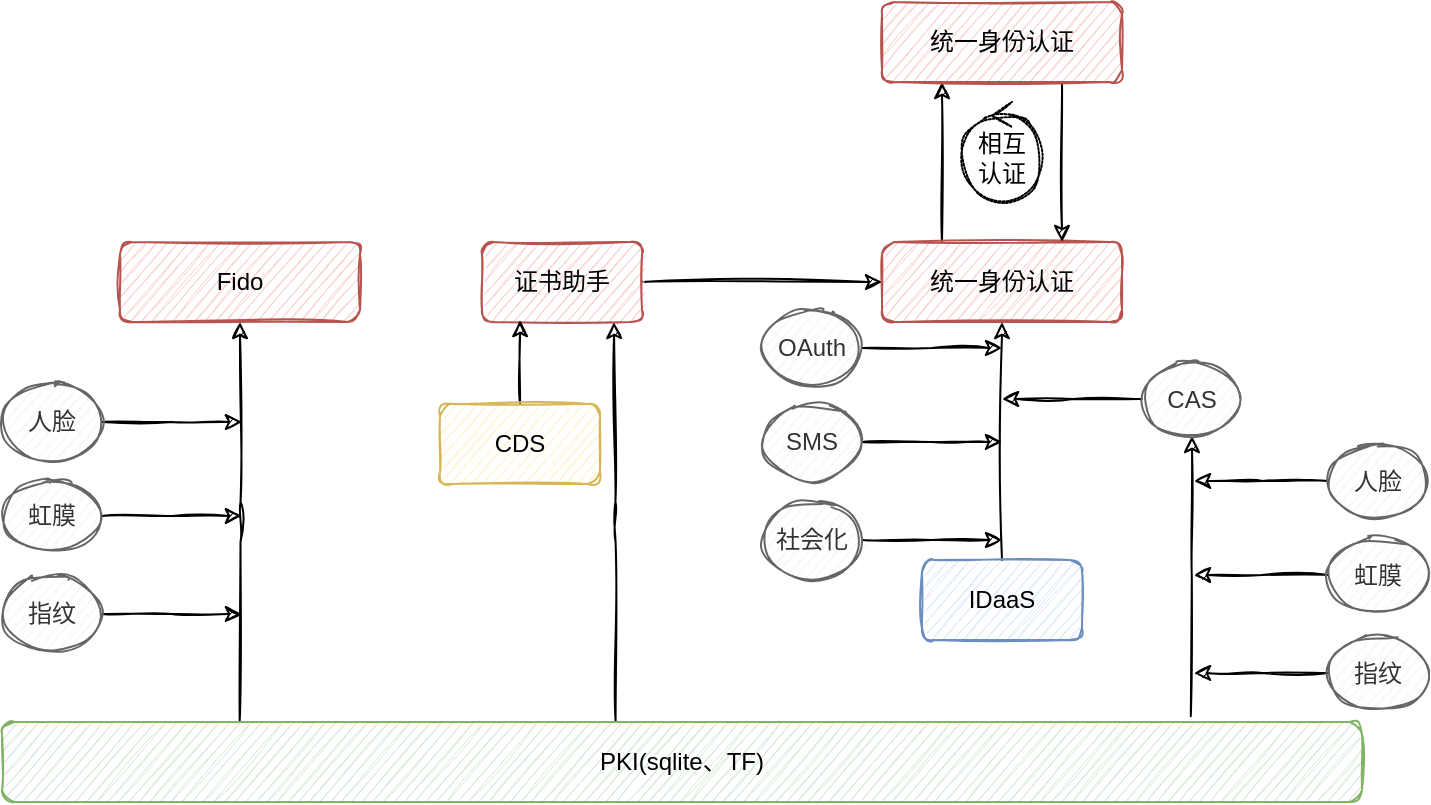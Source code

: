 <mxfile version="14.1.9" type="github">
  <diagram name="Page-1" id="197159a0-c6a4-9194-75a8-e4174976684c">
    <mxGraphModel dx="788" dy="456" grid="1" gridSize="10" guides="1" tooltips="1" connect="1" arrows="1" fold="1" page="1" pageScale="1.5" pageWidth="1169" pageHeight="826" background="none" math="0" shadow="0">
      <root>
        <mxCell id="0" style=";html=1;" />
        <mxCell id="1" style=";html=1;" parent="0" />
        <mxCell id="DUt0sESxxQH2__tYui9F-33" style="edgeStyle=orthogonalEdgeStyle;orthogonalLoop=1;jettySize=auto;html=1;entryX=0.25;entryY=1;entryDx=0;entryDy=0;exitX=0.25;exitY=0;exitDx=0;exitDy=0;sketch=1;" edge="1" parent="1" source="DUt0sESxxQH2__tYui9F-6" target="DUt0sESxxQH2__tYui9F-31">
          <mxGeometry relative="1" as="geometry" />
        </mxCell>
        <mxCell id="DUt0sESxxQH2__tYui9F-6" value="统一身份认证" style="whiteSpace=wrap;html=1;fillColor=#f8cecc;strokeColor=#b85450;verticalAlign=middle;rounded=1;sketch=1;" vertex="1" parent="1">
          <mxGeometry x="840" y="160" width="120" height="40" as="geometry" />
        </mxCell>
        <mxCell id="DUt0sESxxQH2__tYui9F-15" style="edgeStyle=orthogonalEdgeStyle;orthogonalLoop=1;jettySize=auto;html=1;entryX=0.5;entryY=1;entryDx=0;entryDy=0;exitX=0.088;exitY=0;exitDx=0;exitDy=0;exitPerimeter=0;sketch=1;" edge="1" parent="1" target="DUt0sESxxQH2__tYui9F-8">
          <mxGeometry relative="1" as="geometry">
            <mxPoint x="518.84" y="400" as="sourcePoint" />
          </mxGeometry>
        </mxCell>
        <mxCell id="DUt0sESxxQH2__tYui9F-16" style="edgeStyle=orthogonalEdgeStyle;orthogonalLoop=1;jettySize=auto;html=1;entryX=0.75;entryY=1;entryDx=0;entryDy=0;sketch=1;exitX=0.785;exitY=0;exitDx=0;exitDy=0;exitPerimeter=0;" edge="1" parent="1">
          <mxGeometry relative="1" as="geometry">
            <mxPoint x="706" y="200" as="targetPoint" />
            <mxPoint x="706.8" y="400" as="sourcePoint" />
            <Array as="points">
              <mxPoint x="707" y="300" />
            </Array>
          </mxGeometry>
        </mxCell>
        <mxCell id="DUt0sESxxQH2__tYui9F-60" style="edgeStyle=orthogonalEdgeStyle;rounded=0;sketch=1;orthogonalLoop=1;jettySize=auto;html=1;entryX=0.5;entryY=1;entryDx=0;entryDy=0;exitX=0.905;exitY=-0.071;exitDx=0;exitDy=0;exitPerimeter=0;" edge="1" parent="1" target="DUt0sESxxQH2__tYui9F-59">
          <mxGeometry relative="1" as="geometry">
            <mxPoint x="994.4" y="397.16" as="sourcePoint" />
          </mxGeometry>
        </mxCell>
        <mxCell id="DUt0sESxxQH2__tYui9F-7" value="PKI(sqlite、TF)" style="whiteSpace=wrap;html=1;fillColor=#d5e8d4;strokeColor=#82b366;rounded=1;sketch=1;" vertex="1" parent="1">
          <mxGeometry x="400" y="400" width="680" height="40" as="geometry" />
        </mxCell>
        <mxCell id="DUt0sESxxQH2__tYui9F-8" value="Fido" style="whiteSpace=wrap;html=1;fillColor=#f8cecc;strokeColor=#b85450;rounded=1;sketch=1;" vertex="1" parent="1">
          <mxGeometry x="459" y="160" width="120" height="40" as="geometry" />
        </mxCell>
        <mxCell id="DUt0sESxxQH2__tYui9F-46" style="edgeStyle=orthogonalEdgeStyle;rounded=0;sketch=1;orthogonalLoop=1;jettySize=auto;html=1;entryX=0;entryY=0.5;entryDx=0;entryDy=0;" edge="1" parent="1" source="DUt0sESxxQH2__tYui9F-10" target="DUt0sESxxQH2__tYui9F-6">
          <mxGeometry relative="1" as="geometry" />
        </mxCell>
        <mxCell id="DUt0sESxxQH2__tYui9F-10" value="证书助手" style="whiteSpace=wrap;html=1;fillColor=#f8cecc;strokeColor=#b85450;rounded=1;sketch=1;" vertex="1" parent="1">
          <mxGeometry x="640" y="160" width="80" height="40" as="geometry" />
        </mxCell>
        <mxCell id="DUt0sESxxQH2__tYui9F-30" style="edgeStyle=orthogonalEdgeStyle;orthogonalLoop=1;jettySize=auto;html=1;entryX=0.238;entryY=0.975;entryDx=0;entryDy=0;entryPerimeter=0;sketch=1;" edge="1" parent="1" source="DUt0sESxxQH2__tYui9F-18" target="DUt0sESxxQH2__tYui9F-10">
          <mxGeometry relative="1" as="geometry" />
        </mxCell>
        <mxCell id="DUt0sESxxQH2__tYui9F-18" value="&lt;font color=&quot;#000000&quot;&gt;CDS&lt;/font&gt;" style="whiteSpace=wrap;html=1;fillColor=#fff2cc;strokeColor=#d6b656;rounded=1;sketch=1;" vertex="1" parent="1">
          <mxGeometry x="619" y="241" width="80" height="40" as="geometry" />
        </mxCell>
        <mxCell id="DUt0sESxxQH2__tYui9F-22" style="edgeStyle=orthogonalEdgeStyle;orthogonalLoop=1;jettySize=auto;html=1;entryX=0.5;entryY=1;entryDx=0;entryDy=0;sketch=1;" edge="1" parent="1" source="DUt0sESxxQH2__tYui9F-20" target="DUt0sESxxQH2__tYui9F-6">
          <mxGeometry relative="1" as="geometry" />
        </mxCell>
        <mxCell id="DUt0sESxxQH2__tYui9F-20" value="IDaaS" style="whiteSpace=wrap;html=1;fillColor=#dae8fc;strokeColor=#6c8ebf;rounded=1;sketch=1;" vertex="1" parent="1">
          <mxGeometry x="860" y="319" width="80" height="40" as="geometry" />
        </mxCell>
        <mxCell id="DUt0sESxxQH2__tYui9F-32" style="edgeStyle=orthogonalEdgeStyle;orthogonalLoop=1;jettySize=auto;html=1;entryX=0.75;entryY=0;entryDx=0;entryDy=0;exitX=0.75;exitY=1;exitDx=0;exitDy=0;sketch=1;" edge="1" parent="1" source="DUt0sESxxQH2__tYui9F-31" target="DUt0sESxxQH2__tYui9F-6">
          <mxGeometry relative="1" as="geometry" />
        </mxCell>
        <mxCell id="DUt0sESxxQH2__tYui9F-31" value="统一身份认证" style="whiteSpace=wrap;html=1;fillColor=#f8cecc;strokeColor=#b85450;verticalAlign=middle;rounded=1;sketch=1;" vertex="1" parent="1">
          <mxGeometry x="840" y="40" width="120" height="40" as="geometry" />
        </mxCell>
        <mxCell id="DUt0sESxxQH2__tYui9F-48" value="相互&lt;br&gt;认证" style="ellipse;shape=umlControl;whiteSpace=wrap;html=1;rounded=1;dashed=1;dashPattern=1 1;sketch=1;" vertex="1" parent="1">
          <mxGeometry x="880" y="90" width="40" height="50" as="geometry" />
        </mxCell>
        <mxCell id="DUt0sESxxQH2__tYui9F-55" style="edgeStyle=orthogonalEdgeStyle;rounded=0;sketch=1;orthogonalLoop=1;jettySize=auto;html=1;" edge="1" parent="1" source="DUt0sESxxQH2__tYui9F-49">
          <mxGeometry relative="1" as="geometry">
            <mxPoint x="900" y="213" as="targetPoint" />
          </mxGeometry>
        </mxCell>
        <mxCell id="DUt0sESxxQH2__tYui9F-49" value="OAuth" style="ellipse;whiteSpace=wrap;html=1;rounded=1;sketch=1;fillColor=#f5f5f5;strokeColor=#666666;fontColor=#333333;" vertex="1" parent="1">
          <mxGeometry x="780" y="194.5" width="50" height="37" as="geometry" />
        </mxCell>
        <mxCell id="DUt0sESxxQH2__tYui9F-56" style="edgeStyle=orthogonalEdgeStyle;rounded=0;sketch=1;orthogonalLoop=1;jettySize=auto;html=1;" edge="1" parent="1" source="DUt0sESxxQH2__tYui9F-53">
          <mxGeometry relative="1" as="geometry">
            <mxPoint x="900" y="260" as="targetPoint" />
          </mxGeometry>
        </mxCell>
        <mxCell id="DUt0sESxxQH2__tYui9F-53" value="SMS" style="ellipse;whiteSpace=wrap;html=1;rounded=1;sketch=1;fillColor=#f5f5f5;strokeColor=#666666;fontColor=#333333;" vertex="1" parent="1">
          <mxGeometry x="780" y="241.5" width="50" height="37" as="geometry" />
        </mxCell>
        <mxCell id="DUt0sESxxQH2__tYui9F-57" style="edgeStyle=orthogonalEdgeStyle;rounded=0;sketch=1;orthogonalLoop=1;jettySize=auto;html=1;" edge="1" parent="1" source="DUt0sESxxQH2__tYui9F-54">
          <mxGeometry relative="1" as="geometry">
            <mxPoint x="900" y="309" as="targetPoint" />
          </mxGeometry>
        </mxCell>
        <mxCell id="DUt0sESxxQH2__tYui9F-54" value="社会化" style="ellipse;whiteSpace=wrap;html=1;rounded=1;sketch=1;fillColor=#f5f5f5;strokeColor=#666666;fontColor=#333333;" vertex="1" parent="1">
          <mxGeometry x="780" y="290.5" width="50" height="37" as="geometry" />
        </mxCell>
        <mxCell id="DUt0sESxxQH2__tYui9F-61" style="edgeStyle=orthogonalEdgeStyle;rounded=0;sketch=1;orthogonalLoop=1;jettySize=auto;html=1;" edge="1" parent="1" source="DUt0sESxxQH2__tYui9F-59">
          <mxGeometry relative="1" as="geometry">
            <mxPoint x="900" y="238.5" as="targetPoint" />
          </mxGeometry>
        </mxCell>
        <mxCell id="DUt0sESxxQH2__tYui9F-59" value="CAS" style="ellipse;whiteSpace=wrap;html=1;rounded=1;sketch=1;fillColor=#f5f5f5;strokeColor=#666666;fontColor=#333333;" vertex="1" parent="1">
          <mxGeometry x="970" y="220" width="50" height="37" as="geometry" />
        </mxCell>
        <mxCell id="DUt0sESxxQH2__tYui9F-65" style="edgeStyle=orthogonalEdgeStyle;rounded=0;sketch=1;orthogonalLoop=1;jettySize=auto;html=1;" edge="1" parent="1" source="DUt0sESxxQH2__tYui9F-62">
          <mxGeometry relative="1" as="geometry">
            <mxPoint x="996" y="279.5" as="targetPoint" />
          </mxGeometry>
        </mxCell>
        <mxCell id="DUt0sESxxQH2__tYui9F-62" value="人脸" style="ellipse;whiteSpace=wrap;html=1;rounded=1;sketch=1;fillColor=#f5f5f5;strokeColor=#666666;fontColor=#333333;" vertex="1" parent="1">
          <mxGeometry x="1063" y="261" width="50" height="37" as="geometry" />
        </mxCell>
        <mxCell id="DUt0sESxxQH2__tYui9F-66" style="edgeStyle=orthogonalEdgeStyle;rounded=0;sketch=1;orthogonalLoop=1;jettySize=auto;html=1;" edge="1" parent="1" source="DUt0sESxxQH2__tYui9F-63">
          <mxGeometry relative="1" as="geometry">
            <mxPoint x="996" y="326.5" as="targetPoint" />
          </mxGeometry>
        </mxCell>
        <mxCell id="DUt0sESxxQH2__tYui9F-63" value="虹膜" style="ellipse;whiteSpace=wrap;html=1;rounded=1;sketch=1;fillColor=#f5f5f5;strokeColor=#666666;fontColor=#333333;" vertex="1" parent="1">
          <mxGeometry x="1063" y="308" width="50" height="37" as="geometry" />
        </mxCell>
        <mxCell id="DUt0sESxxQH2__tYui9F-67" style="edgeStyle=orthogonalEdgeStyle;rounded=0;sketch=1;orthogonalLoop=1;jettySize=auto;html=1;" edge="1" parent="1" source="DUt0sESxxQH2__tYui9F-64">
          <mxGeometry relative="1" as="geometry">
            <mxPoint x="996" y="375.5" as="targetPoint" />
          </mxGeometry>
        </mxCell>
        <mxCell id="DUt0sESxxQH2__tYui9F-64" value="指纹" style="ellipse;whiteSpace=wrap;html=1;rounded=1;sketch=1;fillColor=#f5f5f5;strokeColor=#666666;fontColor=#333333;" vertex="1" parent="1">
          <mxGeometry x="1063" y="357" width="50" height="37" as="geometry" />
        </mxCell>
        <mxCell id="DUt0sESxxQH2__tYui9F-71" style="edgeStyle=orthogonalEdgeStyle;rounded=0;sketch=1;orthogonalLoop=1;jettySize=auto;html=1;" edge="1" parent="1" source="DUt0sESxxQH2__tYui9F-68">
          <mxGeometry relative="1" as="geometry">
            <mxPoint x="520" y="250" as="targetPoint" />
          </mxGeometry>
        </mxCell>
        <mxCell id="DUt0sESxxQH2__tYui9F-68" value="人脸" style="ellipse;whiteSpace=wrap;html=1;rounded=1;sketch=1;fillColor=#f5f5f5;strokeColor=#666666;fontColor=#333333;" vertex="1" parent="1">
          <mxGeometry x="400" y="231.5" width="50" height="37" as="geometry" />
        </mxCell>
        <mxCell id="DUt0sESxxQH2__tYui9F-72" style="edgeStyle=orthogonalEdgeStyle;rounded=0;sketch=1;orthogonalLoop=1;jettySize=auto;html=1;" edge="1" parent="1" source="DUt0sESxxQH2__tYui9F-69">
          <mxGeometry relative="1" as="geometry">
            <mxPoint x="520" y="297" as="targetPoint" />
          </mxGeometry>
        </mxCell>
        <mxCell id="DUt0sESxxQH2__tYui9F-69" value="虹膜" style="ellipse;whiteSpace=wrap;html=1;rounded=1;sketch=1;fillColor=#f5f5f5;strokeColor=#666666;fontColor=#333333;" vertex="1" parent="1">
          <mxGeometry x="400" y="278.5" width="50" height="37" as="geometry" />
        </mxCell>
        <mxCell id="DUt0sESxxQH2__tYui9F-73" style="edgeStyle=orthogonalEdgeStyle;rounded=0;sketch=1;orthogonalLoop=1;jettySize=auto;html=1;" edge="1" parent="1" source="DUt0sESxxQH2__tYui9F-70">
          <mxGeometry relative="1" as="geometry">
            <mxPoint x="520" y="346" as="targetPoint" />
          </mxGeometry>
        </mxCell>
        <mxCell id="DUt0sESxxQH2__tYui9F-70" value="指纹" style="ellipse;whiteSpace=wrap;html=1;rounded=1;sketch=1;fillColor=#f5f5f5;strokeColor=#666666;fontColor=#333333;" vertex="1" parent="1">
          <mxGeometry x="400" y="327.5" width="50" height="37" as="geometry" />
        </mxCell>
      </root>
    </mxGraphModel>
  </diagram>
</mxfile>
